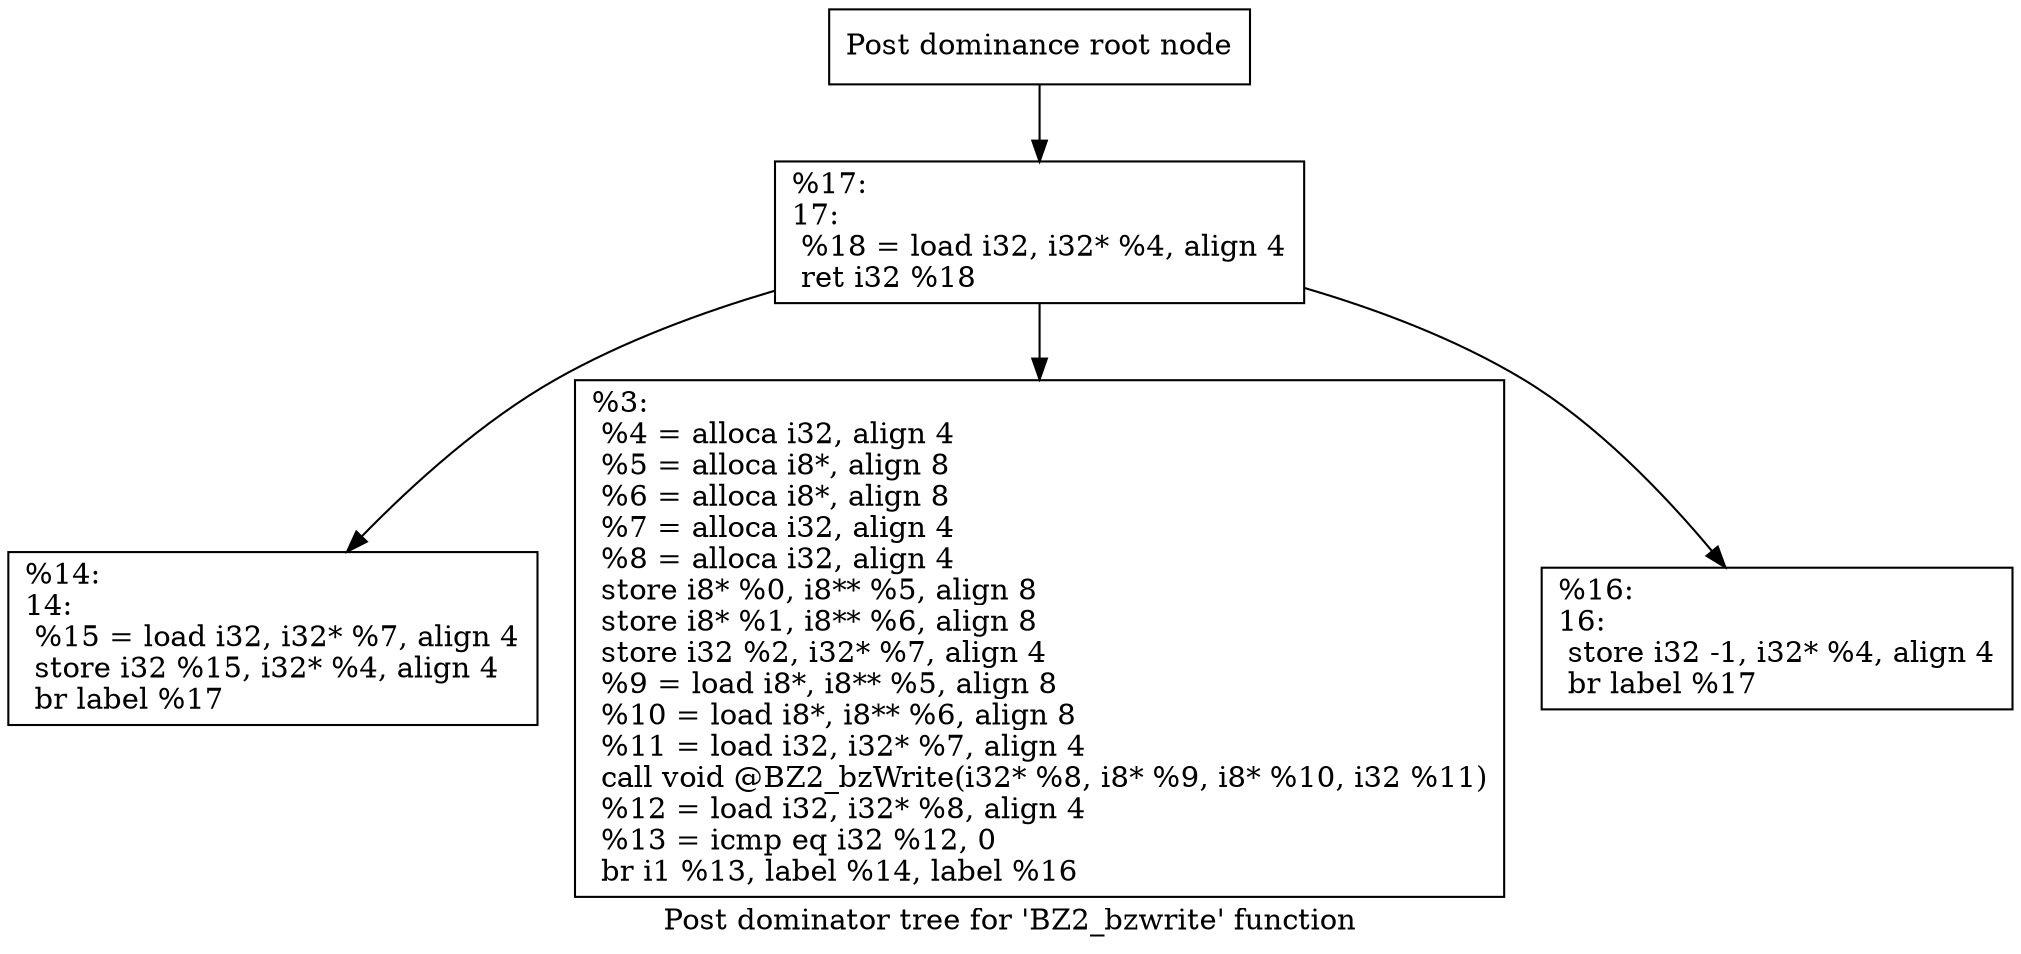 digraph "Post dominator tree for 'BZ2_bzwrite' function" {
	label="Post dominator tree for 'BZ2_bzwrite' function";

	Node0x150dff0 [shape=record,label="{Post dominance root node}"];
	Node0x150dff0 -> Node0x1543780;
	Node0x1543780 [shape=record,label="{%17:\l17:                                               \l  %18 = load i32, i32* %4, align 4\l  ret i32 %18\l}"];
	Node0x1543780 -> Node0x1552c20;
	Node0x1543780 -> Node0x15dec10;
	Node0x1543780 -> Node0x1552d10;
	Node0x1552c20 [shape=record,label="{%14:\l14:                                               \l  %15 = load i32, i32* %7, align 4\l  store i32 %15, i32* %4, align 4\l  br label %17\l}"];
	Node0x15dec10 [shape=record,label="{%3:\l  %4 = alloca i32, align 4\l  %5 = alloca i8*, align 8\l  %6 = alloca i8*, align 8\l  %7 = alloca i32, align 4\l  %8 = alloca i32, align 4\l  store i8* %0, i8** %5, align 8\l  store i8* %1, i8** %6, align 8\l  store i32 %2, i32* %7, align 4\l  %9 = load i8*, i8** %5, align 8\l  %10 = load i8*, i8** %6, align 8\l  %11 = load i32, i32* %7, align 4\l  call void @BZ2_bzWrite(i32* %8, i8* %9, i8* %10, i32 %11)\l  %12 = load i32, i32* %8, align 4\l  %13 = icmp eq i32 %12, 0\l  br i1 %13, label %14, label %16\l}"];
	Node0x1552d10 [shape=record,label="{%16:\l16:                                               \l  store i32 -1, i32* %4, align 4\l  br label %17\l}"];
}
